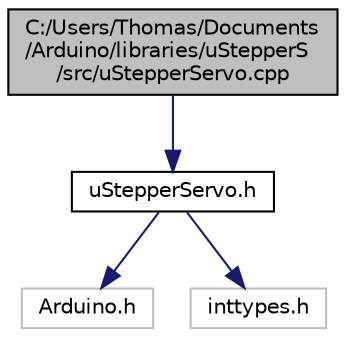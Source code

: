 digraph "C:/Users/Thomas/Documents/Arduino/libraries/uStepperS/src/uStepperServo.cpp"
{
 // LATEX_PDF_SIZE
  edge [fontname="Helvetica",fontsize="10",labelfontname="Helvetica",labelfontsize="10"];
  node [fontname="Helvetica",fontsize="10",shape=record];
  Node1 [label="C:/Users/Thomas/Documents\l/Arduino/libraries/uStepperS\l/src/uStepperServo.cpp",height=0.2,width=0.4,color="black", fillcolor="grey75", style="filled", fontcolor="black",tooltip="Function prototypes and definitions for the uStepper Servo library."];
  Node1 -> Node2 [color="midnightblue",fontsize="10",style="solid",fontname="Helvetica"];
  Node2 [label="uStepperServo.h",height=0.2,width=0.4,color="black", fillcolor="white", style="filled",URL="$uStepperServo_8h.html",tooltip="Function prototypes and definitions for the uStepper Servo library."];
  Node2 -> Node3 [color="midnightblue",fontsize="10",style="solid",fontname="Helvetica"];
  Node3 [label="Arduino.h",height=0.2,width=0.4,color="grey75", fillcolor="white", style="filled",tooltip=" "];
  Node2 -> Node4 [color="midnightblue",fontsize="10",style="solid",fontname="Helvetica"];
  Node4 [label="inttypes.h",height=0.2,width=0.4,color="grey75", fillcolor="white", style="filled",tooltip=" "];
}
